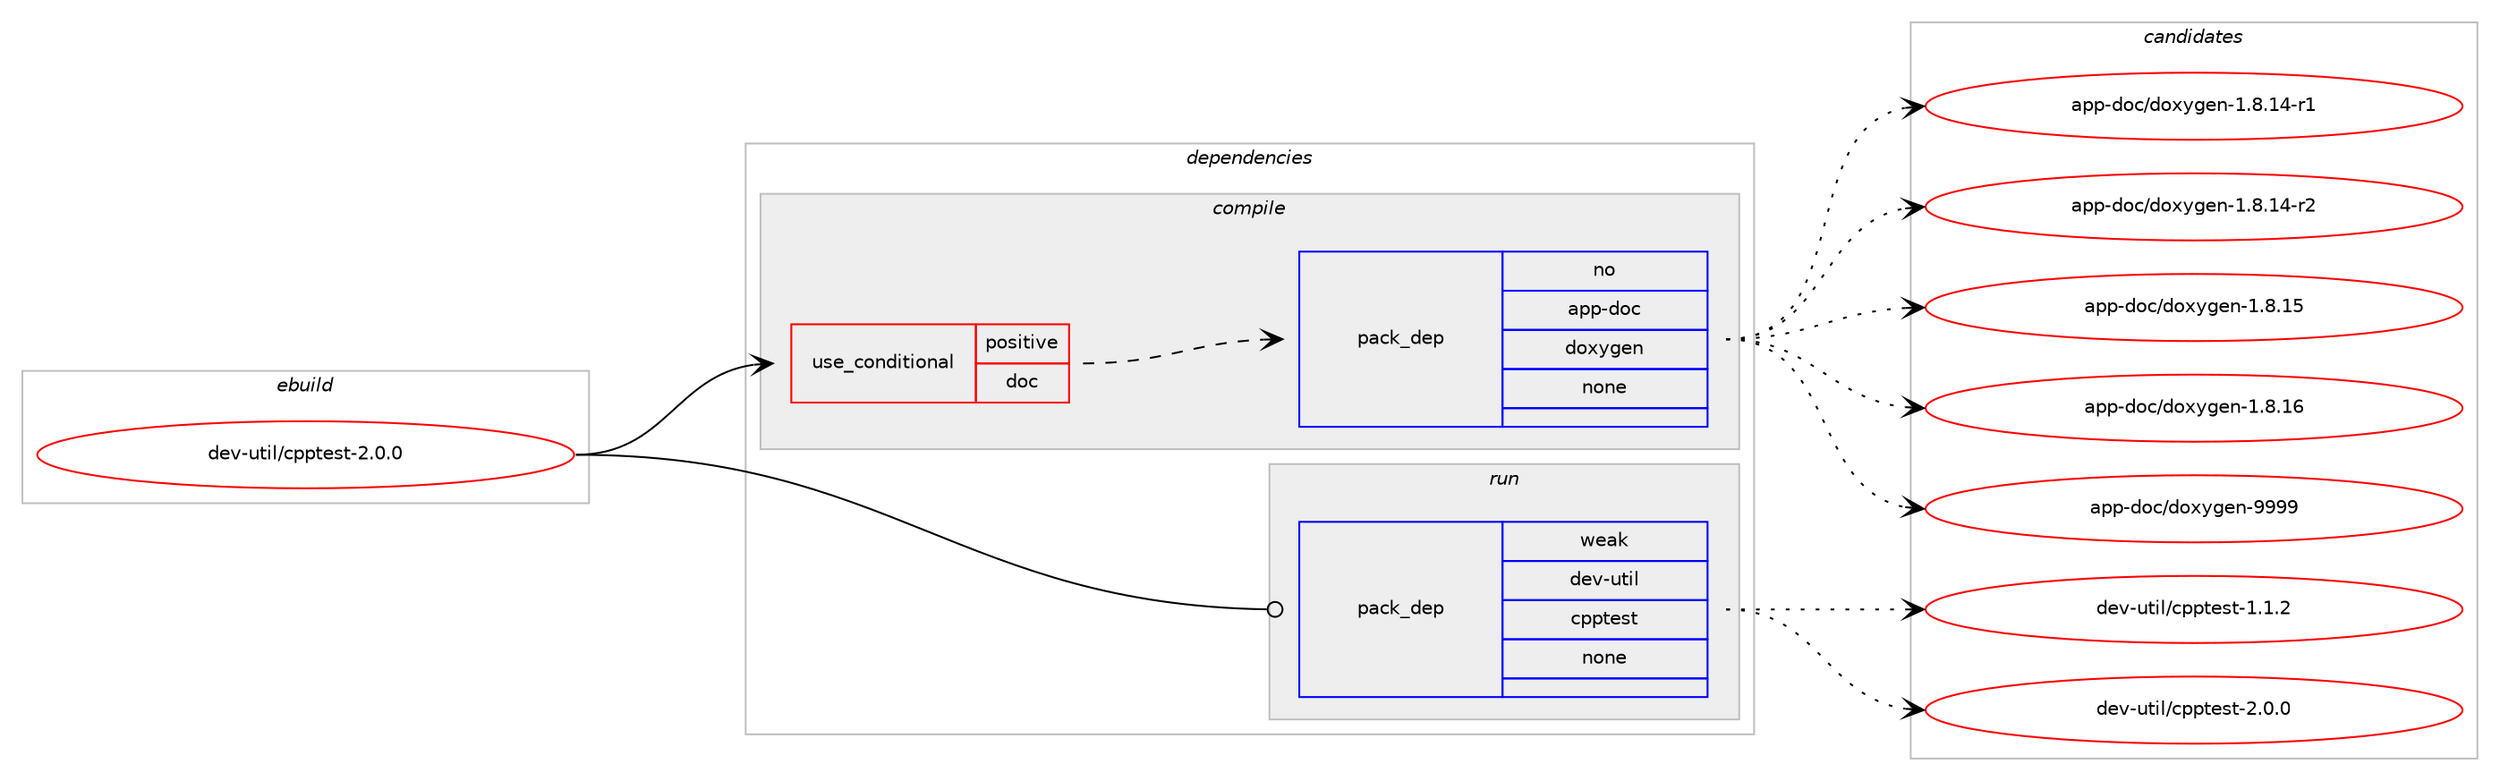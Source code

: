 digraph prolog {

# *************
# Graph options
# *************

newrank=true;
concentrate=true;
compound=true;
graph [rankdir=LR,fontname=Helvetica,fontsize=10,ranksep=1.5];#, ranksep=2.5, nodesep=0.2];
edge  [arrowhead=vee];
node  [fontname=Helvetica,fontsize=10];

# **********
# The ebuild
# **********

subgraph cluster_leftcol {
color=gray;
rank=same;
label=<<i>ebuild</i>>;
id [label="dev-util/cpptest-2.0.0", color=red, width=4, href="../dev-util/cpptest-2.0.0.svg"];
}

# ****************
# The dependencies
# ****************

subgraph cluster_midcol {
color=gray;
label=<<i>dependencies</i>>;
subgraph cluster_compile {
fillcolor="#eeeeee";
style=filled;
label=<<i>compile</i>>;
subgraph cond182182 {
dependency727334 [label=<<TABLE BORDER="0" CELLBORDER="1" CELLSPACING="0" CELLPADDING="4"><TR><TD ROWSPAN="3" CELLPADDING="10">use_conditional</TD></TR><TR><TD>positive</TD></TR><TR><TD>doc</TD></TR></TABLE>>, shape=none, color=red];
subgraph pack533030 {
dependency727335 [label=<<TABLE BORDER="0" CELLBORDER="1" CELLSPACING="0" CELLPADDING="4" WIDTH="220"><TR><TD ROWSPAN="6" CELLPADDING="30">pack_dep</TD></TR><TR><TD WIDTH="110">no</TD></TR><TR><TD>app-doc</TD></TR><TR><TD>doxygen</TD></TR><TR><TD>none</TD></TR><TR><TD></TD></TR></TABLE>>, shape=none, color=blue];
}
dependency727334:e -> dependency727335:w [weight=20,style="dashed",arrowhead="vee"];
}
id:e -> dependency727334:w [weight=20,style="solid",arrowhead="vee"];
}
subgraph cluster_compileandrun {
fillcolor="#eeeeee";
style=filled;
label=<<i>compile and run</i>>;
}
subgraph cluster_run {
fillcolor="#eeeeee";
style=filled;
label=<<i>run</i>>;
subgraph pack533031 {
dependency727336 [label=<<TABLE BORDER="0" CELLBORDER="1" CELLSPACING="0" CELLPADDING="4" WIDTH="220"><TR><TD ROWSPAN="6" CELLPADDING="30">pack_dep</TD></TR><TR><TD WIDTH="110">weak</TD></TR><TR><TD>dev-util</TD></TR><TR><TD>cpptest</TD></TR><TR><TD>none</TD></TR><TR><TD></TD></TR></TABLE>>, shape=none, color=blue];
}
id:e -> dependency727336:w [weight=20,style="solid",arrowhead="odot"];
}
}

# **************
# The candidates
# **************

subgraph cluster_choices {
rank=same;
color=gray;
label=<<i>candidates</i>>;

subgraph choice533030 {
color=black;
nodesep=1;
choice97112112451001119947100111120121103101110454946564649524511449 [label="app-doc/doxygen-1.8.14-r1", color=red, width=4,href="../app-doc/doxygen-1.8.14-r1.svg"];
choice97112112451001119947100111120121103101110454946564649524511450 [label="app-doc/doxygen-1.8.14-r2", color=red, width=4,href="../app-doc/doxygen-1.8.14-r2.svg"];
choice9711211245100111994710011112012110310111045494656464953 [label="app-doc/doxygen-1.8.15", color=red, width=4,href="../app-doc/doxygen-1.8.15.svg"];
choice9711211245100111994710011112012110310111045494656464954 [label="app-doc/doxygen-1.8.16", color=red, width=4,href="../app-doc/doxygen-1.8.16.svg"];
choice971121124510011199471001111201211031011104557575757 [label="app-doc/doxygen-9999", color=red, width=4,href="../app-doc/doxygen-9999.svg"];
dependency727335:e -> choice97112112451001119947100111120121103101110454946564649524511449:w [style=dotted,weight="100"];
dependency727335:e -> choice97112112451001119947100111120121103101110454946564649524511450:w [style=dotted,weight="100"];
dependency727335:e -> choice9711211245100111994710011112012110310111045494656464953:w [style=dotted,weight="100"];
dependency727335:e -> choice9711211245100111994710011112012110310111045494656464954:w [style=dotted,weight="100"];
dependency727335:e -> choice971121124510011199471001111201211031011104557575757:w [style=dotted,weight="100"];
}
subgraph choice533031 {
color=black;
nodesep=1;
choice100101118451171161051084799112112116101115116454946494650 [label="dev-util/cpptest-1.1.2", color=red, width=4,href="../dev-util/cpptest-1.1.2.svg"];
choice100101118451171161051084799112112116101115116455046484648 [label="dev-util/cpptest-2.0.0", color=red, width=4,href="../dev-util/cpptest-2.0.0.svg"];
dependency727336:e -> choice100101118451171161051084799112112116101115116454946494650:w [style=dotted,weight="100"];
dependency727336:e -> choice100101118451171161051084799112112116101115116455046484648:w [style=dotted,weight="100"];
}
}

}
